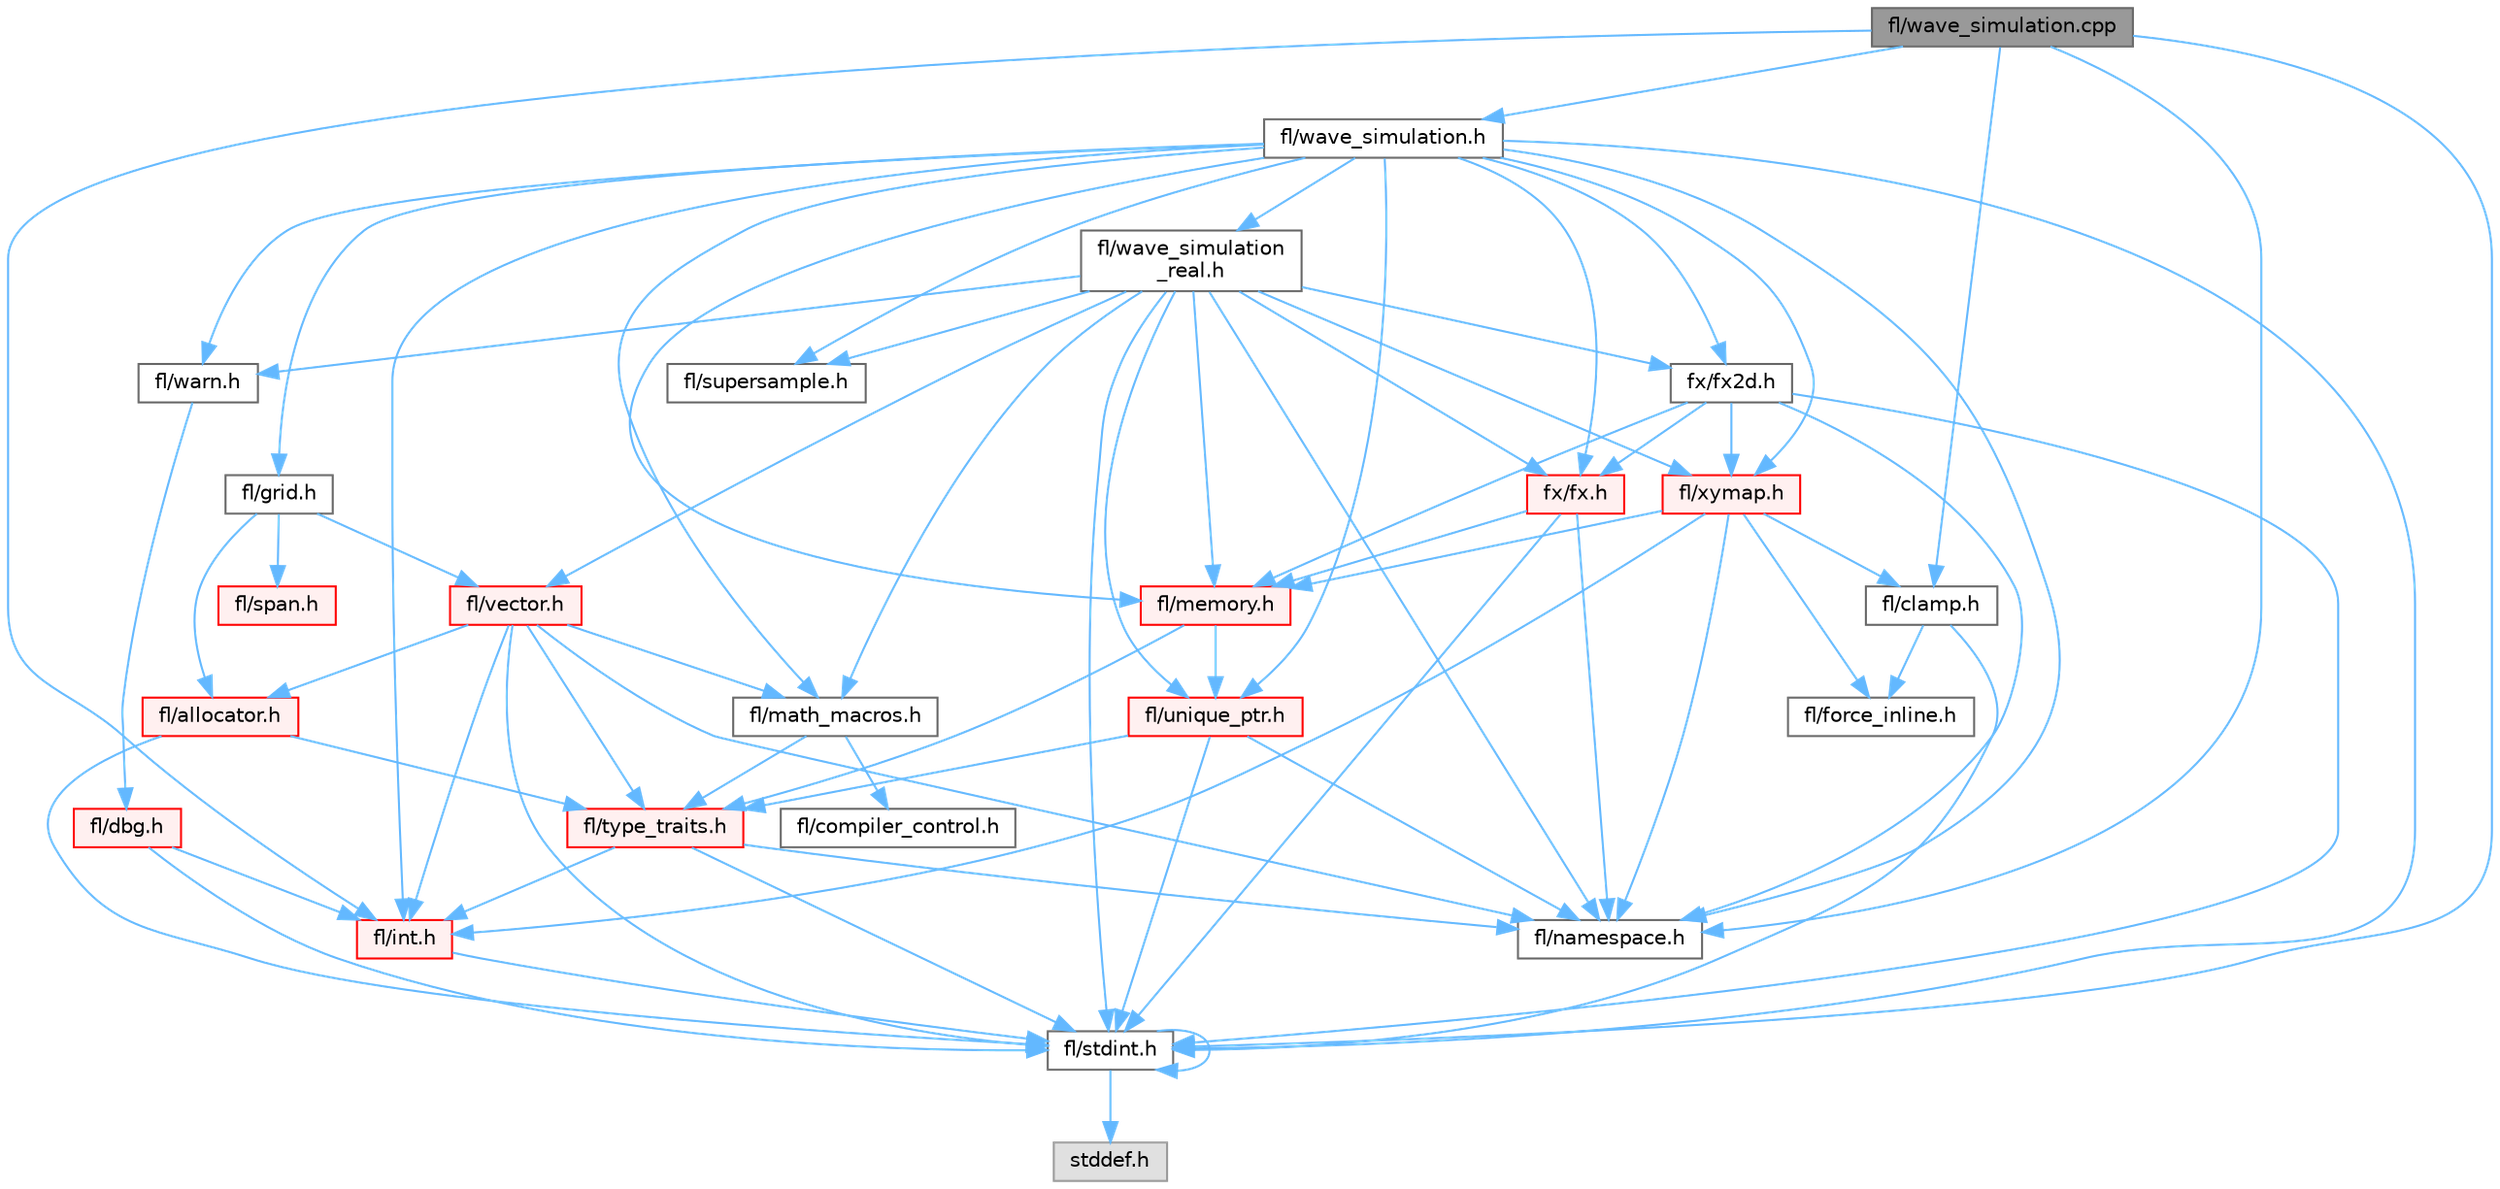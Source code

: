 digraph "fl/wave_simulation.cpp"
{
 // INTERACTIVE_SVG=YES
 // LATEX_PDF_SIZE
  bgcolor="transparent";
  edge [fontname=Helvetica,fontsize=10,labelfontname=Helvetica,labelfontsize=10];
  node [fontname=Helvetica,fontsize=10,shape=box,height=0.2,width=0.4];
  Node1 [id="Node000001",label="fl/wave_simulation.cpp",height=0.2,width=0.4,color="gray40", fillcolor="grey60", style="filled", fontcolor="black",tooltip=" "];
  Node1 -> Node2 [id="edge1_Node000001_Node000002",color="steelblue1",style="solid",tooltip=" "];
  Node2 [id="Node000002",label="fl/stdint.h",height=0.2,width=0.4,color="grey40", fillcolor="white", style="filled",URL="$df/dd8/stdint_8h.html",tooltip=" "];
  Node2 -> Node3 [id="edge2_Node000002_Node000003",color="steelblue1",style="solid",tooltip=" "];
  Node3 [id="Node000003",label="stddef.h",height=0.2,width=0.4,color="grey60", fillcolor="#E0E0E0", style="filled",tooltip=" "];
  Node2 -> Node2 [id="edge3_Node000002_Node000002",color="steelblue1",style="solid",tooltip=" "];
  Node1 -> Node4 [id="edge4_Node000001_Node000004",color="steelblue1",style="solid",tooltip=" "];
  Node4 [id="Node000004",label="fl/clamp.h",height=0.2,width=0.4,color="grey40", fillcolor="white", style="filled",URL="$d6/dd3/clamp_8h.html",tooltip=" "];
  Node4 -> Node2 [id="edge5_Node000004_Node000002",color="steelblue1",style="solid",tooltip=" "];
  Node4 -> Node5 [id="edge6_Node000004_Node000005",color="steelblue1",style="solid",tooltip=" "];
  Node5 [id="Node000005",label="fl/force_inline.h",height=0.2,width=0.4,color="grey40", fillcolor="white", style="filled",URL="$d4/d64/force__inline_8h.html",tooltip=" "];
  Node1 -> Node6 [id="edge7_Node000001_Node000006",color="steelblue1",style="solid",tooltip=" "];
  Node6 [id="Node000006",label="fl/namespace.h",height=0.2,width=0.4,color="grey40", fillcolor="white", style="filled",URL="$df/d2a/namespace_8h.html",tooltip="Implements the FastLED namespace macros."];
  Node1 -> Node7 [id="edge8_Node000001_Node000007",color="steelblue1",style="solid",tooltip=" "];
  Node7 [id="Node000007",label="fl/wave_simulation.h",height=0.2,width=0.4,color="grey40", fillcolor="white", style="filled",URL="$dc/d36/wave__simulation_8h.html",tooltip=" "];
  Node7 -> Node2 [id="edge9_Node000007_Node000002",color="steelblue1",style="solid",tooltip=" "];
  Node7 -> Node8 [id="edge10_Node000007_Node000008",color="steelblue1",style="solid",tooltip=" "];
  Node8 [id="Node000008",label="fl/math_macros.h",height=0.2,width=0.4,color="grey40", fillcolor="white", style="filled",URL="$d8/db8/math__macros_8h.html",tooltip=" "];
  Node8 -> Node9 [id="edge11_Node000008_Node000009",color="steelblue1",style="solid",tooltip=" "];
  Node9 [id="Node000009",label="fl/compiler_control.h",height=0.2,width=0.4,color="grey40", fillcolor="white", style="filled",URL="$d4/d54/compiler__control_8h.html",tooltip=" "];
  Node8 -> Node10 [id="edge12_Node000008_Node000010",color="steelblue1",style="solid",tooltip=" "];
  Node10 [id="Node000010",label="fl/type_traits.h",height=0.2,width=0.4,color="red", fillcolor="#FFF0F0", style="filled",URL="$df/d63/type__traits_8h.html",tooltip=" "];
  Node10 -> Node2 [id="edge13_Node000010_Node000002",color="steelblue1",style="solid",tooltip=" "];
  Node10 -> Node6 [id="edge14_Node000010_Node000006",color="steelblue1",style="solid",tooltip=" "];
  Node10 -> Node13 [id="edge15_Node000010_Node000013",color="steelblue1",style="solid",tooltip=" "];
  Node13 [id="Node000013",label="fl/int.h",height=0.2,width=0.4,color="red", fillcolor="#FFF0F0", style="filled",URL="$d3/d7e/int_8h.html",tooltip=" "];
  Node13 -> Node2 [id="edge16_Node000013_Node000002",color="steelblue1",style="solid",tooltip=" "];
  Node7 -> Node6 [id="edge17_Node000007_Node000006",color="steelblue1",style="solid",tooltip=" "];
  Node7 -> Node22 [id="edge18_Node000007_Node000022",color="steelblue1",style="solid",tooltip=" "];
  Node22 [id="Node000022",label="fl/unique_ptr.h",height=0.2,width=0.4,color="red", fillcolor="#FFF0F0", style="filled",URL="$da/d4b/unique__ptr_8h.html",tooltip=" "];
  Node22 -> Node6 [id="edge19_Node000022_Node000006",color="steelblue1",style="solid",tooltip=" "];
  Node22 -> Node10 [id="edge20_Node000022_Node000010",color="steelblue1",style="solid",tooltip=" "];
  Node22 -> Node2 [id="edge21_Node000022_Node000002",color="steelblue1",style="solid",tooltip=" "];
  Node7 -> Node51 [id="edge22_Node000007_Node000051",color="steelblue1",style="solid",tooltip=" "];
  Node51 [id="Node000051",label="fl/warn.h",height=0.2,width=0.4,color="grey40", fillcolor="white", style="filled",URL="$de/d77/warn_8h.html",tooltip=" "];
  Node51 -> Node52 [id="edge23_Node000051_Node000052",color="steelblue1",style="solid",tooltip=" "];
  Node52 [id="Node000052",label="fl/dbg.h",height=0.2,width=0.4,color="red", fillcolor="#FFF0F0", style="filled",URL="$d6/d01/dbg_8h.html",tooltip=" "];
  Node52 -> Node13 [id="edge24_Node000052_Node000013",color="steelblue1",style="solid",tooltip=" "];
  Node52 -> Node2 [id="edge25_Node000052_Node000002",color="steelblue1",style="solid",tooltip=" "];
  Node7 -> Node63 [id="edge26_Node000007_Node000063",color="steelblue1",style="solid",tooltip=" "];
  Node63 [id="Node000063",label="fl/wave_simulation\l_real.h",height=0.2,width=0.4,color="grey40", fillcolor="white", style="filled",URL="$dd/d8e/wave__simulation__real_8h.html",tooltip=" "];
  Node63 -> Node2 [id="edge27_Node000063_Node000002",color="steelblue1",style="solid",tooltip=" "];
  Node63 -> Node8 [id="edge28_Node000063_Node000008",color="steelblue1",style="solid",tooltip=" "];
  Node63 -> Node6 [id="edge29_Node000063_Node000006",color="steelblue1",style="solid",tooltip=" "];
  Node63 -> Node22 [id="edge30_Node000063_Node000022",color="steelblue1",style="solid",tooltip=" "];
  Node63 -> Node46 [id="edge31_Node000063_Node000046",color="steelblue1",style="solid",tooltip=" "];
  Node46 [id="Node000046",label="fl/vector.h",height=0.2,width=0.4,color="red", fillcolor="#FFF0F0", style="filled",URL="$d6/d68/vector_8h.html",tooltip=" "];
  Node46 -> Node2 [id="edge32_Node000046_Node000002",color="steelblue1",style="solid",tooltip=" "];
  Node46 -> Node13 [id="edge33_Node000046_Node000013",color="steelblue1",style="solid",tooltip=" "];
  Node46 -> Node8 [id="edge34_Node000046_Node000008",color="steelblue1",style="solid",tooltip=" "];
  Node46 -> Node6 [id="edge35_Node000046_Node000006",color="steelblue1",style="solid",tooltip=" "];
  Node46 -> Node28 [id="edge36_Node000046_Node000028",color="steelblue1",style="solid",tooltip=" "];
  Node28 [id="Node000028",label="fl/allocator.h",height=0.2,width=0.4,color="red", fillcolor="#FFF0F0", style="filled",URL="$da/da9/allocator_8h.html",tooltip=" "];
  Node28 -> Node10 [id="edge37_Node000028_Node000010",color="steelblue1",style="solid",tooltip=" "];
  Node28 -> Node2 [id="edge38_Node000028_Node000002",color="steelblue1",style="solid",tooltip=" "];
  Node46 -> Node10 [id="edge39_Node000046_Node000010",color="steelblue1",style="solid",tooltip=" "];
  Node63 -> Node51 [id="edge40_Node000063_Node000051",color="steelblue1",style="solid",tooltip=" "];
  Node63 -> Node19 [id="edge41_Node000063_Node000019",color="steelblue1",style="solid",tooltip=" "];
  Node19 [id="Node000019",label="fl/memory.h",height=0.2,width=0.4,color="red", fillcolor="#FFF0F0", style="filled",URL="$dc/d18/memory_8h.html",tooltip=" "];
  Node19 -> Node22 [id="edge42_Node000019_Node000022",color="steelblue1",style="solid",tooltip=" "];
  Node19 -> Node10 [id="edge43_Node000019_Node000010",color="steelblue1",style="solid",tooltip=" "];
  Node63 -> Node64 [id="edge44_Node000063_Node000064",color="steelblue1",style="solid",tooltip=" "];
  Node64 [id="Node000064",label="fl/supersample.h",height=0.2,width=0.4,color="grey40", fillcolor="white", style="filled",URL="$d2/dce/supersample_8h.html",tooltip=" "];
  Node63 -> Node65 [id="edge45_Node000063_Node000065",color="steelblue1",style="solid",tooltip=" "];
  Node65 [id="Node000065",label="fl/xymap.h",height=0.2,width=0.4,color="red", fillcolor="#FFF0F0", style="filled",URL="$da/d61/xymap_8h.html",tooltip=" "];
  Node65 -> Node13 [id="edge46_Node000065_Node000013",color="steelblue1",style="solid",tooltip=" "];
  Node65 -> Node6 [id="edge47_Node000065_Node000006",color="steelblue1",style="solid",tooltip=" "];
  Node65 -> Node5 [id="edge48_Node000065_Node000005",color="steelblue1",style="solid",tooltip=" "];
  Node65 -> Node4 [id="edge49_Node000065_Node000004",color="steelblue1",style="solid",tooltip=" "];
  Node65 -> Node19 [id="edge50_Node000065_Node000019",color="steelblue1",style="solid",tooltip=" "];
  Node63 -> Node69 [id="edge51_Node000063_Node000069",color="steelblue1",style="solid",tooltip=" "];
  Node69 [id="Node000069",label="fx/fx.h",height=0.2,width=0.4,color="red", fillcolor="#FFF0F0", style="filled",URL="$d2/d0c/fx_8h.html",tooltip=" "];
  Node69 -> Node2 [id="edge52_Node000069_Node000002",color="steelblue1",style="solid",tooltip=" "];
  Node69 -> Node6 [id="edge53_Node000069_Node000006",color="steelblue1",style="solid",tooltip=" "];
  Node69 -> Node19 [id="edge54_Node000069_Node000019",color="steelblue1",style="solid",tooltip=" "];
  Node63 -> Node72 [id="edge55_Node000063_Node000072",color="steelblue1",style="solid",tooltip=" "];
  Node72 [id="Node000072",label="fx/fx2d.h",height=0.2,width=0.4,color="grey40", fillcolor="white", style="filled",URL="$d9/d43/fx2d_8h.html",tooltip=" "];
  Node72 -> Node2 [id="edge56_Node000072_Node000002",color="steelblue1",style="solid",tooltip=" "];
  Node72 -> Node6 [id="edge57_Node000072_Node000006",color="steelblue1",style="solid",tooltip=" "];
  Node72 -> Node19 [id="edge58_Node000072_Node000019",color="steelblue1",style="solid",tooltip=" "];
  Node72 -> Node65 [id="edge59_Node000072_Node000065",color="steelblue1",style="solid",tooltip=" "];
  Node72 -> Node69 [id="edge60_Node000072_Node000069",color="steelblue1",style="solid",tooltip=" "];
  Node7 -> Node73 [id="edge61_Node000007_Node000073",color="steelblue1",style="solid",tooltip=" "];
  Node73 [id="Node000073",label="fl/grid.h",height=0.2,width=0.4,color="grey40", fillcolor="white", style="filled",URL="$da/d15/grid_8h.html",tooltip=" "];
  Node73 -> Node49 [id="edge62_Node000073_Node000049",color="steelblue1",style="solid",tooltip=" "];
  Node49 [id="Node000049",label="fl/span.h",height=0.2,width=0.4,color="red", fillcolor="#FFF0F0", style="filled",URL="$d4/d7a/span_8h.html",tooltip=" "];
  Node73 -> Node46 [id="edge63_Node000073_Node000046",color="steelblue1",style="solid",tooltip=" "];
  Node73 -> Node28 [id="edge64_Node000073_Node000028",color="steelblue1",style="solid",tooltip=" "];
  Node7 -> Node19 [id="edge65_Node000007_Node000019",color="steelblue1",style="solid",tooltip=" "];
  Node7 -> Node64 [id="edge66_Node000007_Node000064",color="steelblue1",style="solid",tooltip=" "];
  Node7 -> Node65 [id="edge67_Node000007_Node000065",color="steelblue1",style="solid",tooltip=" "];
  Node7 -> Node69 [id="edge68_Node000007_Node000069",color="steelblue1",style="solid",tooltip=" "];
  Node7 -> Node72 [id="edge69_Node000007_Node000072",color="steelblue1",style="solid",tooltip=" "];
  Node7 -> Node13 [id="edge70_Node000007_Node000013",color="steelblue1",style="solid",tooltip=" "];
  Node1 -> Node13 [id="edge71_Node000001_Node000013",color="steelblue1",style="solid",tooltip=" "];
}
